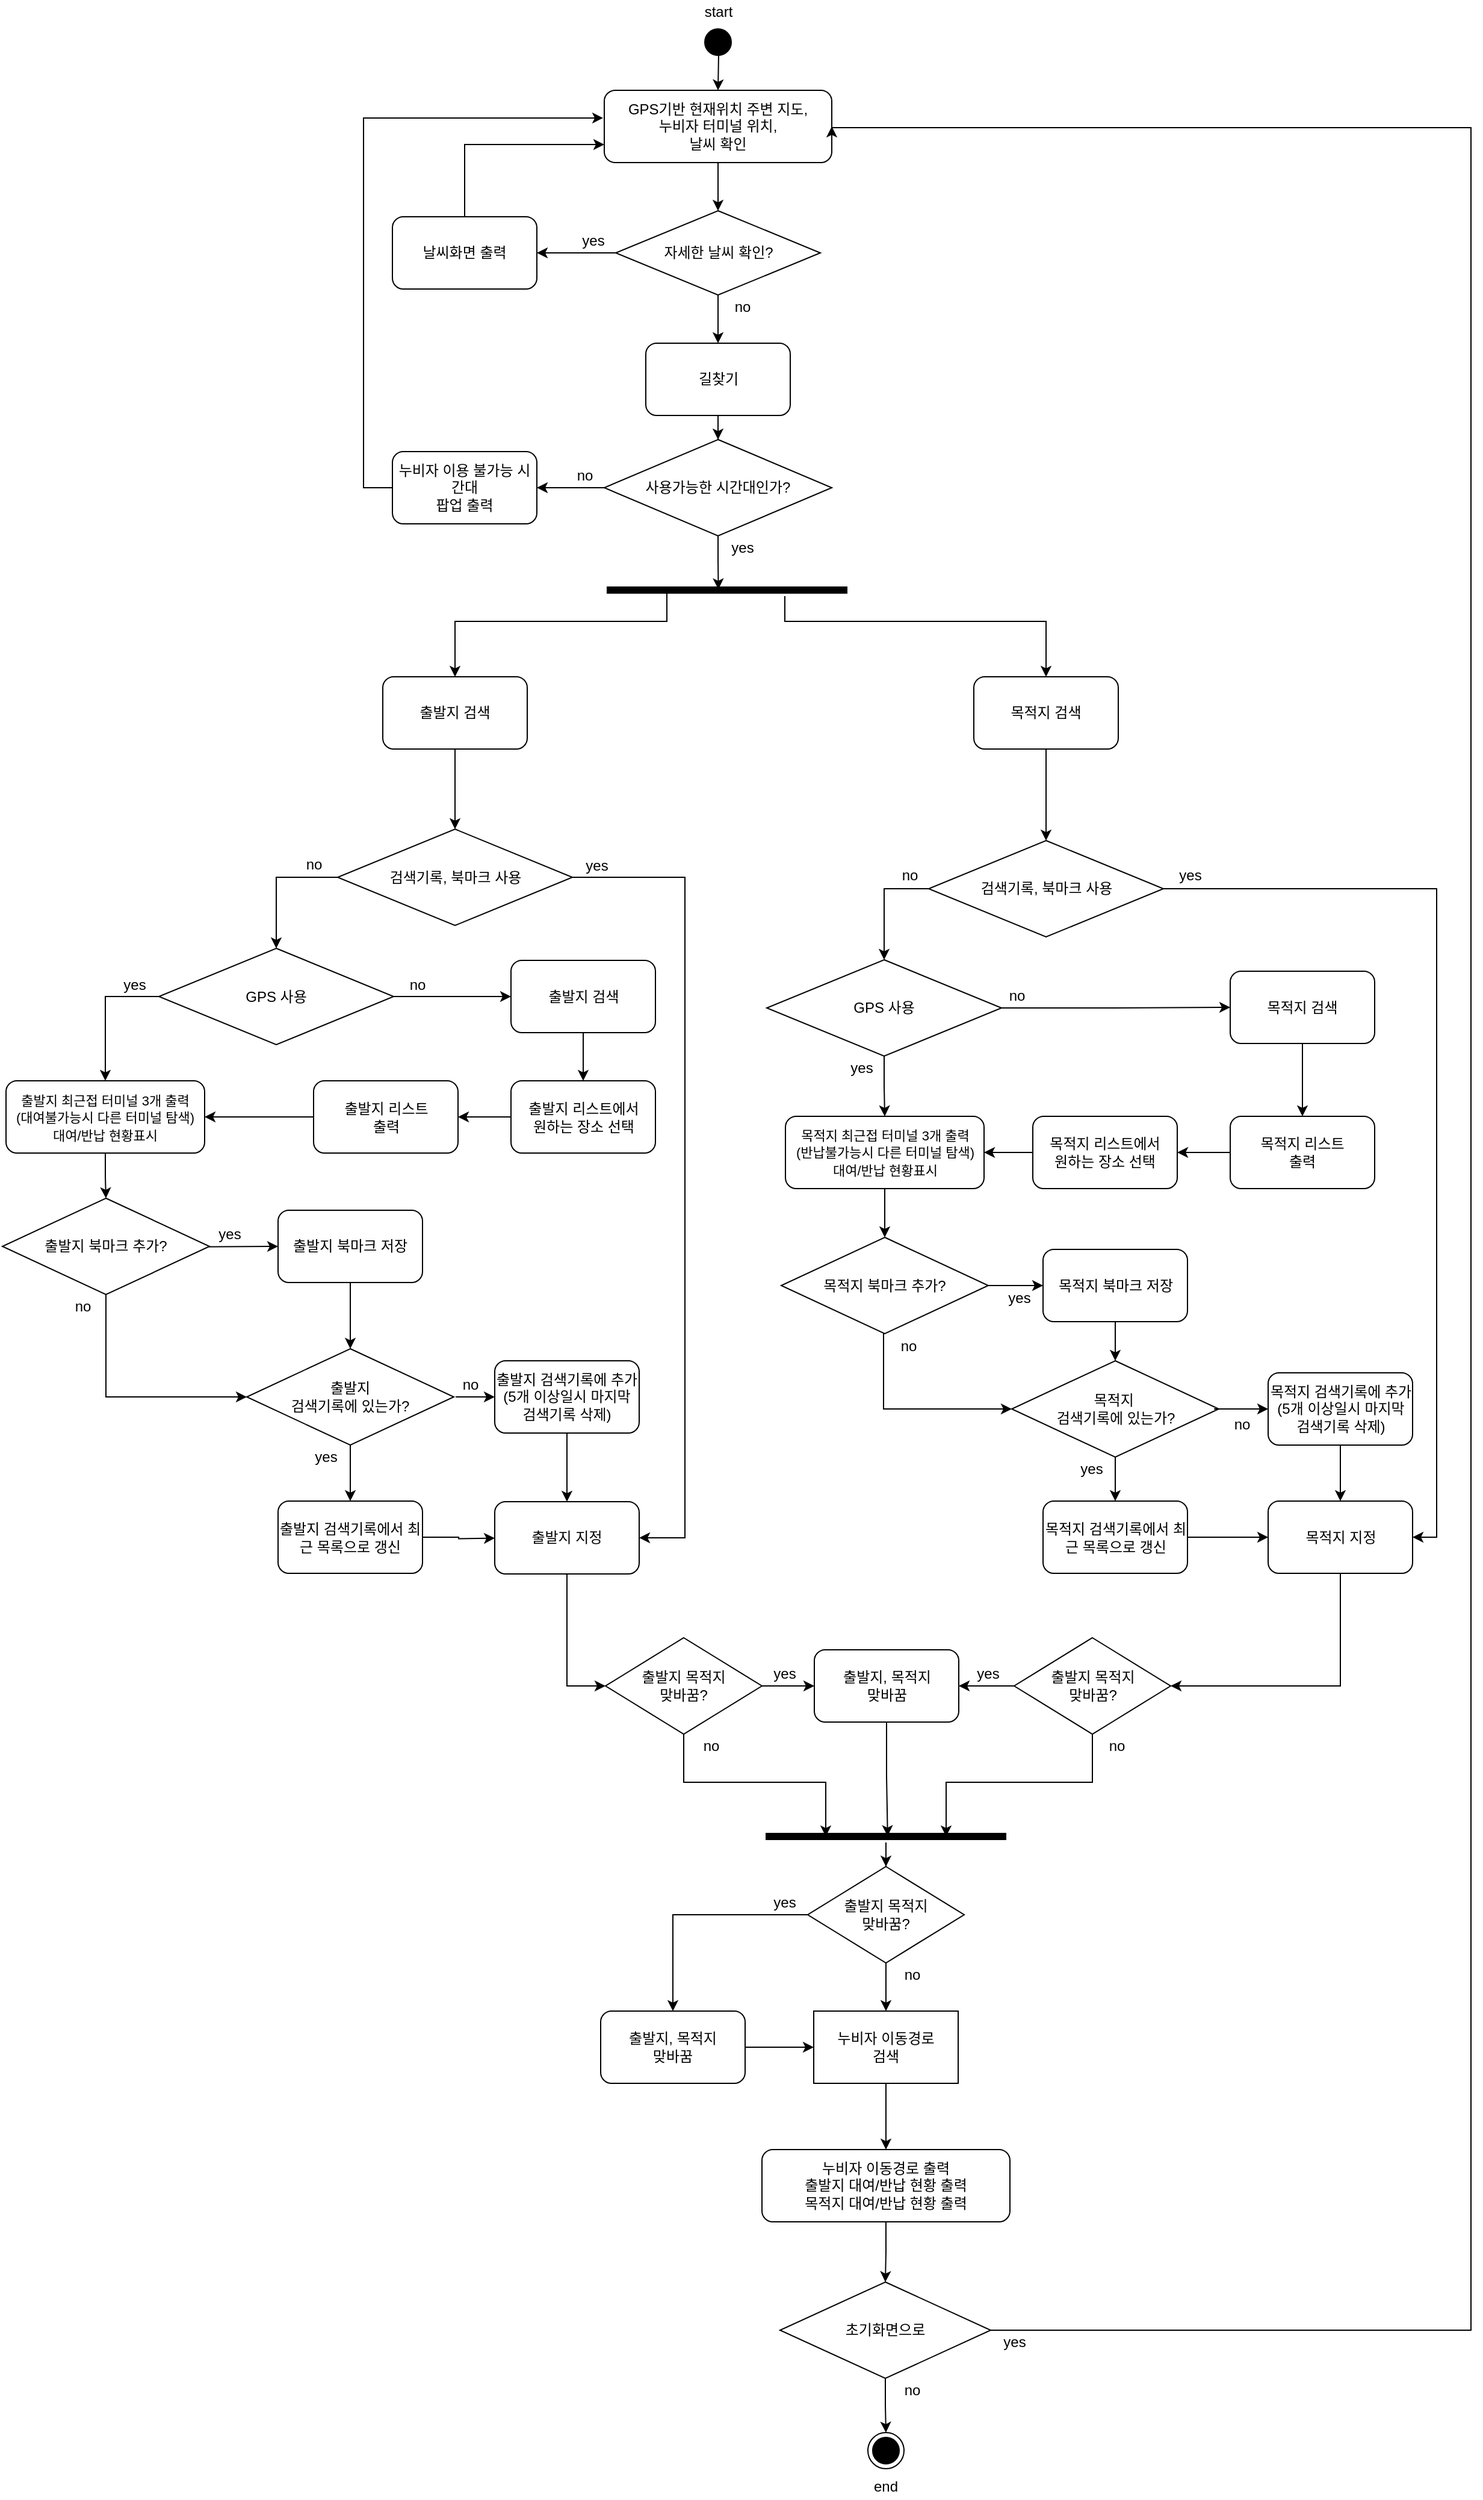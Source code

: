 <mxfile version="12.3.1" type="device" pages="1"><diagram id="voojfYDVaYr_QGPPQN8t" name="Page-1"><mxGraphModel dx="1422" dy="713" grid="1" gridSize="10" guides="1" tooltips="1" connect="1" arrows="1" fold="1" page="1" pageScale="1" pageWidth="827" pageHeight="1169" math="0" shadow="0"><root><mxCell id="0"/><mxCell id="1" parent="0"/><mxCell id="6uyjMavUp8ukSpGqGMeQ-25" style="edgeStyle=orthogonalEdgeStyle;rounded=0;orthogonalLoop=1;jettySize=auto;html=1;entryX=0.5;entryY=0;entryDx=0;entryDy=0;" parent="1" target="6uyjMavUp8ukSpGqGMeQ-9" edge="1"><mxGeometry relative="1" as="geometry"><mxPoint x="805" y="95" as="sourcePoint"/></mxGeometry></mxCell><mxCell id="6uyjMavUp8ukSpGqGMeQ-2" value="" style="ellipse;html=1;shape=startState;fillColor=#000000;strokeColor=#000000;" parent="1" vertex="1"><mxGeometry x="789.5" y="70" width="30" height="30" as="geometry"/></mxCell><mxCell id="6uyjMavUp8ukSpGqGMeQ-360" style="edgeStyle=orthogonalEdgeStyle;rounded=0;orthogonalLoop=1;jettySize=auto;html=1;entryX=0.5;entryY=0;entryDx=0;entryDy=0;strokeColor=#000000;" parent="1" source="6uyjMavUp8ukSpGqGMeQ-9" target="6uyjMavUp8ukSpGqGMeQ-359" edge="1"><mxGeometry relative="1" as="geometry"/></mxCell><mxCell id="6uyjMavUp8ukSpGqGMeQ-9" value="GPS기반 현재위치 주변 지도,&lt;br&gt;누비자 터미널 위치,&lt;br&gt;날씨 확인" style="rounded=1;whiteSpace=wrap;html=1;" parent="1" vertex="1"><mxGeometry x="710" y="125" width="189" height="60" as="geometry"/></mxCell><mxCell id="6uyjMavUp8ukSpGqGMeQ-273" style="edgeStyle=orthogonalEdgeStyle;rounded=0;orthogonalLoop=1;jettySize=auto;html=1;entryX=0.5;entryY=0;entryDx=0;entryDy=0;strokeColor=#000000;" parent="1" source="6uyjMavUp8ukSpGqGMeQ-11" target="6uyjMavUp8ukSpGqGMeQ-271" edge="1"><mxGeometry relative="1" as="geometry"/></mxCell><mxCell id="6uyjMavUp8ukSpGqGMeQ-11" value="길찾기" style="rounded=1;whiteSpace=wrap;html=1;" parent="1" vertex="1"><mxGeometry x="744.5" y="335" width="120" height="60" as="geometry"/></mxCell><mxCell id="6uyjMavUp8ukSpGqGMeQ-69" style="edgeStyle=orthogonalEdgeStyle;rounded=0;orthogonalLoop=1;jettySize=auto;html=1;exitX=0.25;exitY=0.5;exitDx=0;exitDy=0;exitPerimeter=0;entryX=0.5;entryY=0;entryDx=0;entryDy=0;strokeColor=#000000;" parent="1" source="6uyjMavUp8ukSpGqGMeQ-26" target="6uyjMavUp8ukSpGqGMeQ-30" edge="1"><mxGeometry relative="1" as="geometry"><mxPoint x="692" y="510" as="sourcePoint"/><Array as="points"><mxPoint x="762" y="566"/><mxPoint x="586" y="566"/></Array></mxGeometry></mxCell><mxCell id="lNRiD60QKRUH_Le9lWER-9" style="edgeStyle=orthogonalEdgeStyle;rounded=0;orthogonalLoop=1;jettySize=auto;html=1;entryX=0.5;entryY=0;entryDx=0;entryDy=0;" parent="1" source="6uyjMavUp8ukSpGqGMeQ-26" target="6uyjMavUp8ukSpGqGMeQ-31" edge="1"><mxGeometry relative="1" as="geometry"><Array as="points"><mxPoint x="860" y="566"/><mxPoint x="1077" y="566"/></Array></mxGeometry></mxCell><mxCell id="6uyjMavUp8ukSpGqGMeQ-26" value="" style="shape=line;html=1;strokeWidth=6;strokeColor=#000000;" parent="1" vertex="1"><mxGeometry x="712" y="535" width="200" height="10" as="geometry"/></mxCell><mxCell id="6uyjMavUp8ukSpGqGMeQ-58" style="edgeStyle=orthogonalEdgeStyle;rounded=0;orthogonalLoop=1;jettySize=auto;html=1;exitX=0.5;exitY=1;exitDx=0;exitDy=0;entryX=0.5;entryY=0;entryDx=0;entryDy=0;" parent="1" source="6uyjMavUp8ukSpGqGMeQ-30" target="6uyjMavUp8ukSpGqGMeQ-33" edge="1"><mxGeometry relative="1" as="geometry"/></mxCell><mxCell id="6uyjMavUp8ukSpGqGMeQ-30" value="출발지 검색" style="rounded=1;whiteSpace=wrap;html=1;" parent="1" vertex="1"><mxGeometry x="526" y="612" width="120" height="60" as="geometry"/></mxCell><mxCell id="6uyjMavUp8ukSpGqGMeQ-117" style="edgeStyle=orthogonalEdgeStyle;rounded=0;orthogonalLoop=1;jettySize=auto;html=1;entryX=0.5;entryY=0;entryDx=0;entryDy=0;strokeColor=#000000;" parent="1" source="6uyjMavUp8ukSpGqGMeQ-31" target="6uyjMavUp8ukSpGqGMeQ-116" edge="1"><mxGeometry relative="1" as="geometry"/></mxCell><mxCell id="6uyjMavUp8ukSpGqGMeQ-31" value="목적지 검색" style="rounded=1;whiteSpace=wrap;html=1;" parent="1" vertex="1"><mxGeometry x="1017" y="612" width="120" height="60" as="geometry"/></mxCell><mxCell id="6uyjMavUp8ukSpGqGMeQ-68" style="edgeStyle=orthogonalEdgeStyle;rounded=0;orthogonalLoop=1;jettySize=auto;html=1;exitX=0;exitY=0.5;exitDx=0;exitDy=0;entryX=0.5;entryY=0;entryDx=0;entryDy=0;strokeColor=#000000;" parent="1" source="6uyjMavUp8ukSpGqGMeQ-33" target="6uyjMavUp8ukSpGqGMeQ-35" edge="1"><mxGeometry relative="1" as="geometry"/></mxCell><mxCell id="kgmXmvvqXfZub-SOQM12-12" style="edgeStyle=orthogonalEdgeStyle;rounded=0;orthogonalLoop=1;jettySize=auto;html=1;entryX=1;entryY=0.5;entryDx=0;entryDy=0;" parent="1" source="6uyjMavUp8ukSpGqGMeQ-33" target="6uyjMavUp8ukSpGqGMeQ-79" edge="1"><mxGeometry relative="1" as="geometry"><Array as="points"><mxPoint x="777" y="779"/><mxPoint x="777" y="1327"/></Array></mxGeometry></mxCell><mxCell id="6uyjMavUp8ukSpGqGMeQ-33" value="검색기록, 북마크 사용" style="rhombus;whiteSpace=wrap;html=1;" parent="1" vertex="1"><mxGeometry x="488.5" y="738.5" width="195" height="80" as="geometry"/></mxCell><mxCell id="6uyjMavUp8ukSpGqGMeQ-67" style="edgeStyle=orthogonalEdgeStyle;rounded=0;orthogonalLoop=1;jettySize=auto;html=1;exitX=0;exitY=0.5;exitDx=0;exitDy=0;entryX=0.5;entryY=0;entryDx=0;entryDy=0;strokeColor=#000000;" parent="1" source="6uyjMavUp8ukSpGqGMeQ-35" target="6uyjMavUp8ukSpGqGMeQ-43" edge="1"><mxGeometry relative="1" as="geometry"><mxPoint x="130.667" y="947.667" as="targetPoint"/></mxGeometry></mxCell><mxCell id="lNRiD60QKRUH_Le9lWER-1" style="edgeStyle=orthogonalEdgeStyle;rounded=0;orthogonalLoop=1;jettySize=auto;html=1;entryX=0;entryY=0.5;entryDx=0;entryDy=0;" parent="1" source="6uyjMavUp8ukSpGqGMeQ-35" target="6uyjMavUp8ukSpGqGMeQ-40" edge="1"><mxGeometry relative="1" as="geometry"/></mxCell><mxCell id="6uyjMavUp8ukSpGqGMeQ-35" value="GPS 사용" style="rhombus;whiteSpace=wrap;html=1;" parent="1" vertex="1"><mxGeometry x="340" y="837.5" width="195" height="80" as="geometry"/></mxCell><mxCell id="6uyjMavUp8ukSpGqGMeQ-36" value="yes" style="text;html=1;strokeColor=none;fillColor=none;align=center;verticalAlign=middle;whiteSpace=wrap;rounded=0;" parent="1" vertex="1"><mxGeometry x="300" y="857.5" width="40" height="20" as="geometry"/></mxCell><mxCell id="6uyjMavUp8ukSpGqGMeQ-37" value="yes" style="text;html=1;strokeColor=none;fillColor=none;align=center;verticalAlign=middle;whiteSpace=wrap;rounded=0;" parent="1" vertex="1"><mxGeometry x="683.5" y="758.5" width="40" height="20" as="geometry"/></mxCell><mxCell id="6uyjMavUp8ukSpGqGMeQ-38" value="no" style="text;html=1;strokeColor=none;fillColor=none;align=center;verticalAlign=middle;whiteSpace=wrap;rounded=0;" parent="1" vertex="1"><mxGeometry x="448.5" y="757.5" width="40" height="20" as="geometry"/></mxCell><mxCell id="6uyjMavUp8ukSpGqGMeQ-39" value="no" style="text;html=1;strokeColor=none;fillColor=none;align=center;verticalAlign=middle;whiteSpace=wrap;rounded=0;" parent="1" vertex="1"><mxGeometry x="535" y="857.5" width="40" height="20" as="geometry"/></mxCell><mxCell id="lNRiD60QKRUH_Le9lWER-2" style="edgeStyle=orthogonalEdgeStyle;rounded=0;orthogonalLoop=1;jettySize=auto;html=1;entryX=0.5;entryY=0;entryDx=0;entryDy=0;" parent="1" source="6uyjMavUp8ukSpGqGMeQ-40" target="OLbl4GY34blE0rH3LOxg-13" edge="1"><mxGeometry relative="1" as="geometry"/></mxCell><mxCell id="6uyjMavUp8ukSpGqGMeQ-40" value="출발지 검색" style="rounded=1;whiteSpace=wrap;html=1;" parent="1" vertex="1"><mxGeometry x="632.5" y="847.5" width="120" height="60" as="geometry"/></mxCell><mxCell id="kgmXmvvqXfZub-SOQM12-1" style="edgeStyle=orthogonalEdgeStyle;rounded=0;orthogonalLoop=1;jettySize=auto;html=1;entryX=0.5;entryY=0;entryDx=0;entryDy=0;" parent="1" source="6uyjMavUp8ukSpGqGMeQ-43" target="6uyjMavUp8ukSpGqGMeQ-52" edge="1"><mxGeometry relative="1" as="geometry"/></mxCell><mxCell id="6uyjMavUp8ukSpGqGMeQ-43" value="&lt;span style=&quot;font-size: 11px&quot;&gt;출발지 최근접 터미널 3개 출력&lt;br&gt;(대여불가능시 다른 터미널 탐색)&lt;br&gt;대여/반납 현황표시&lt;br&gt;&lt;/span&gt;" style="rounded=1;whiteSpace=wrap;html=1;" parent="1" vertex="1"><mxGeometry x="213" y="947.5" width="165" height="60" as="geometry"/></mxCell><mxCell id="6uyjMavUp8ukSpGqGMeQ-75" style="edgeStyle=orthogonalEdgeStyle;rounded=0;orthogonalLoop=1;jettySize=auto;html=1;entryX=0.5;entryY=0;entryDx=0;entryDy=0;strokeColor=#000000;" parent="1" source="6uyjMavUp8ukSpGqGMeQ-45" target="6uyjMavUp8ukSpGqGMeQ-64" edge="1"><mxGeometry relative="1" as="geometry"/></mxCell><mxCell id="6uyjMavUp8ukSpGqGMeQ-45" value="출발지 &lt;br&gt;검색기록에 있는가?" style="rhombus;whiteSpace=wrap;html=1;" parent="1" vertex="1"><mxGeometry x="413" y="1170" width="172" height="80" as="geometry"/></mxCell><mxCell id="6uyjMavUp8ukSpGqGMeQ-81" style="edgeStyle=orthogonalEdgeStyle;rounded=0;orthogonalLoop=1;jettySize=auto;html=1;entryX=0.5;entryY=0;entryDx=0;entryDy=0;strokeColor=#000000;" parent="1" source="6uyjMavUp8ukSpGqGMeQ-47" target="6uyjMavUp8ukSpGqGMeQ-79" edge="1"><mxGeometry relative="1" as="geometry"/></mxCell><mxCell id="6uyjMavUp8ukSpGqGMeQ-47" value="출발지 검색기록에 추가(5개 이상일시 마지막 검색기록 삭제)" style="rounded=1;whiteSpace=wrap;html=1;" parent="1" vertex="1"><mxGeometry x="619" y="1180" width="120" height="60" as="geometry"/></mxCell><mxCell id="6uyjMavUp8ukSpGqGMeQ-48" value="" style="endArrow=classic;html=1;entryX=0;entryY=0.5;entryDx=0;entryDy=0;" parent="1" edge="1"><mxGeometry width="50" height="50" relative="1" as="geometry"><mxPoint x="586.5" y="1210" as="sourcePoint"/><mxPoint x="619" y="1210" as="targetPoint"/></mxGeometry></mxCell><mxCell id="6uyjMavUp8ukSpGqGMeQ-49" value="no" style="text;html=1;strokeColor=none;fillColor=none;align=center;verticalAlign=middle;whiteSpace=wrap;rounded=0;" parent="1" vertex="1"><mxGeometry x="579" y="1190" width="40" height="20" as="geometry"/></mxCell><mxCell id="6uyjMavUp8ukSpGqGMeQ-255" style="edgeStyle=orthogonalEdgeStyle;rounded=0;orthogonalLoop=1;jettySize=auto;html=1;entryX=0;entryY=0.5;entryDx=0;entryDy=0;strokeColor=#000000;" parent="1" target="6uyjMavUp8ukSpGqGMeQ-55" edge="1"><mxGeometry relative="1" as="geometry"><mxPoint x="216.142" y="1085.167" as="sourcePoint"/></mxGeometry></mxCell><mxCell id="lNRiD60QKRUH_Le9lWER-5" style="edgeStyle=orthogonalEdgeStyle;rounded=0;orthogonalLoop=1;jettySize=auto;html=1;entryX=0;entryY=0.5;entryDx=0;entryDy=0;" parent="1" source="6uyjMavUp8ukSpGqGMeQ-52" target="6uyjMavUp8ukSpGqGMeQ-45" edge="1"><mxGeometry relative="1" as="geometry"><Array as="points"><mxPoint x="296" y="1210.5"/></Array></mxGeometry></mxCell><mxCell id="6uyjMavUp8ukSpGqGMeQ-52" value="출발지 북마크 추가?" style="rhombus;whiteSpace=wrap;html=1;" parent="1" vertex="1"><mxGeometry x="210" y="1045" width="172" height="80" as="geometry"/></mxCell><mxCell id="6uyjMavUp8ukSpGqGMeQ-53" value="no" style="text;html=1;strokeColor=none;fillColor=none;align=center;verticalAlign=middle;whiteSpace=wrap;rounded=0;" parent="1" vertex="1"><mxGeometry x="256.5" y="1125" width="40" height="20" as="geometry"/></mxCell><mxCell id="6uyjMavUp8ukSpGqGMeQ-54" value="yes" style="text;html=1;strokeColor=none;fillColor=none;align=center;verticalAlign=middle;whiteSpace=wrap;rounded=0;" parent="1" vertex="1"><mxGeometry x="379" y="1065" width="40" height="20" as="geometry"/></mxCell><mxCell id="6uyjMavUp8ukSpGqGMeQ-257" style="edgeStyle=orthogonalEdgeStyle;rounded=0;orthogonalLoop=1;jettySize=auto;html=1;entryX=0.5;entryY=0;entryDx=0;entryDy=0;strokeColor=#000000;" parent="1" source="6uyjMavUp8ukSpGqGMeQ-55" target="6uyjMavUp8ukSpGqGMeQ-45" edge="1"><mxGeometry relative="1" as="geometry"/></mxCell><mxCell id="6uyjMavUp8ukSpGqGMeQ-55" value="출발지 북마크 저장" style="rounded=1;whiteSpace=wrap;html=1;" parent="1" vertex="1"><mxGeometry x="439" y="1055" width="120" height="60" as="geometry"/></mxCell><mxCell id="6uyjMavUp8ukSpGqGMeQ-80" style="edgeStyle=orthogonalEdgeStyle;rounded=0;orthogonalLoop=1;jettySize=auto;html=1;entryX=0;entryY=0.5;entryDx=0;entryDy=0;strokeColor=#000000;" parent="1" source="6uyjMavUp8ukSpGqGMeQ-64" edge="1"><mxGeometry relative="1" as="geometry"><mxPoint x="619.088" y="1327.294" as="targetPoint"/></mxGeometry></mxCell><mxCell id="6uyjMavUp8ukSpGqGMeQ-64" value="출발지 검색기록에서 최근 목록으로 갱신" style="rounded=1;whiteSpace=wrap;html=1;" parent="1" vertex="1"><mxGeometry x="439" y="1296.5" width="120" height="60" as="geometry"/></mxCell><mxCell id="6uyjMavUp8ukSpGqGMeQ-315" style="edgeStyle=orthogonalEdgeStyle;rounded=0;orthogonalLoop=1;jettySize=auto;html=1;entryX=0;entryY=0.5;entryDx=0;entryDy=0;strokeColor=#000000;exitX=0.5;exitY=1;exitDx=0;exitDy=0;" parent="1" source="6uyjMavUp8ukSpGqGMeQ-79" target="6uyjMavUp8ukSpGqGMeQ-311" edge="1"><mxGeometry relative="1" as="geometry"><Array as="points"><mxPoint x="679" y="1450"/></Array></mxGeometry></mxCell><mxCell id="6uyjMavUp8ukSpGqGMeQ-79" value="출발지 지정" style="rounded=1;whiteSpace=wrap;html=1;strokeColor=#000000;" parent="1" vertex="1"><mxGeometry x="619" y="1297" width="120" height="60" as="geometry"/></mxCell><mxCell id="6uyjMavUp8ukSpGqGMeQ-278" style="edgeStyle=orthogonalEdgeStyle;rounded=0;orthogonalLoop=1;jettySize=auto;html=1;entryX=0.5;entryY=0;entryDx=0;entryDy=0;strokeColor=#000000;" parent="1" target="6uyjMavUp8ukSpGqGMeQ-276" edge="1"><mxGeometry relative="1" as="geometry"><mxPoint x="982.5" y="788" as="sourcePoint"/><Array as="points"><mxPoint x="943" y="788"/></Array></mxGeometry></mxCell><mxCell id="kgmXmvvqXfZub-SOQM12-19" style="edgeStyle=orthogonalEdgeStyle;rounded=0;orthogonalLoop=1;jettySize=auto;html=1;entryX=1;entryY=0.5;entryDx=0;entryDy=0;" parent="1" source="6uyjMavUp8ukSpGqGMeQ-116" target="6uyjMavUp8ukSpGqGMeQ-144" edge="1"><mxGeometry relative="1" as="geometry"/></mxCell><mxCell id="6uyjMavUp8ukSpGqGMeQ-116" value="검색기록, 북마크 사용" style="rhombus;whiteSpace=wrap;html=1;" parent="1" vertex="1"><mxGeometry x="979.5" y="748" width="195" height="80" as="geometry"/></mxCell><mxCell id="6uyjMavUp8ukSpGqGMeQ-120" value="yes" style="text;html=1;strokeColor=none;fillColor=none;align=center;verticalAlign=middle;whiteSpace=wrap;rounded=0;" parent="1" vertex="1"><mxGeometry x="1177" y="767" width="40" height="20" as="geometry"/></mxCell><mxCell id="6uyjMavUp8ukSpGqGMeQ-121" value="no" style="text;html=1;strokeColor=none;fillColor=none;align=center;verticalAlign=middle;whiteSpace=wrap;rounded=0;" parent="1" vertex="1"><mxGeometry x="944" y="767" width="40" height="20" as="geometry"/></mxCell><mxCell id="lNRiD60QKRUH_Le9lWER-32" style="edgeStyle=orthogonalEdgeStyle;rounded=0;orthogonalLoop=1;jettySize=auto;html=1;entryX=0.5;entryY=0;entryDx=0;entryDy=0;" parent="1" source="6uyjMavUp8ukSpGqGMeQ-122" target="OLbl4GY34blE0rH3LOxg-16" edge="1"><mxGeometry relative="1" as="geometry"/></mxCell><mxCell id="6uyjMavUp8ukSpGqGMeQ-122" value="목적지 검색" style="rounded=1;whiteSpace=wrap;html=1;" parent="1" vertex="1"><mxGeometry x="1230" y="856.5" width="120" height="60" as="geometry"/></mxCell><mxCell id="kgmXmvvqXfZub-SOQM12-3" style="edgeStyle=orthogonalEdgeStyle;rounded=0;orthogonalLoop=1;jettySize=auto;html=1;entryX=0.5;entryY=0;entryDx=0;entryDy=0;" parent="1" source="6uyjMavUp8ukSpGqGMeQ-125" target="6uyjMavUp8ukSpGqGMeQ-136" edge="1"><mxGeometry relative="1" as="geometry"/></mxCell><mxCell id="6uyjMavUp8ukSpGqGMeQ-125" value="&lt;font style=&quot;font-size: 11px&quot;&gt;목적지 최근접 터미널 3개 출력&lt;br&gt;(반납불가능시 다른 터미널 탐색)&lt;br&gt;대여/반납 현황표시&lt;/font&gt;" style="rounded=1;whiteSpace=wrap;html=1;" parent="1" vertex="1"><mxGeometry x="860.5" y="977" width="165" height="60" as="geometry"/></mxCell><mxCell id="6uyjMavUp8ukSpGqGMeQ-128" style="edgeStyle=orthogonalEdgeStyle;rounded=0;orthogonalLoop=1;jettySize=auto;html=1;entryX=0.5;entryY=0;entryDx=0;entryDy=0;strokeColor=#000000;" parent="1" source="6uyjMavUp8ukSpGqGMeQ-129" target="6uyjMavUp8ukSpGqGMeQ-143" edge="1"><mxGeometry relative="1" as="geometry"/></mxCell><mxCell id="6uyjMavUp8ukSpGqGMeQ-129" value="목적지&amp;nbsp;&lt;br&gt;검색기록에 있는가?" style="rhombus;whiteSpace=wrap;html=1;" parent="1" vertex="1"><mxGeometry x="1048.5" y="1180" width="172" height="80" as="geometry"/></mxCell><mxCell id="6uyjMavUp8ukSpGqGMeQ-130" style="edgeStyle=orthogonalEdgeStyle;rounded=0;orthogonalLoop=1;jettySize=auto;html=1;entryX=0.5;entryY=0;entryDx=0;entryDy=0;strokeColor=#000000;" parent="1" source="6uyjMavUp8ukSpGqGMeQ-131" target="6uyjMavUp8ukSpGqGMeQ-144" edge="1"><mxGeometry relative="1" as="geometry"/></mxCell><mxCell id="6uyjMavUp8ukSpGqGMeQ-131" value="목적지 검색기록에 추가(5개 이상일시 마지막 검색기록 삭제)" style="rounded=1;whiteSpace=wrap;html=1;" parent="1" vertex="1"><mxGeometry x="1261.5" y="1190" width="120" height="60" as="geometry"/></mxCell><mxCell id="6uyjMavUp8ukSpGqGMeQ-132" value="" style="endArrow=classic;html=1;exitX=0.977;exitY=0.5;exitDx=0;exitDy=0;exitPerimeter=0;entryX=0;entryY=0.5;entryDx=0;entryDy=0;" parent="1" source="6uyjMavUp8ukSpGqGMeQ-129" target="6uyjMavUp8ukSpGqGMeQ-131" edge="1"><mxGeometry width="50" height="50" relative="1" as="geometry"><mxPoint x="1278" y="1312" as="sourcePoint"/><mxPoint x="1261" y="1312" as="targetPoint"/></mxGeometry></mxCell><mxCell id="6uyjMavUp8ukSpGqGMeQ-133" value="no" style="text;html=1;strokeColor=none;fillColor=none;align=center;verticalAlign=middle;whiteSpace=wrap;rounded=0;" parent="1" vertex="1"><mxGeometry x="1220" y="1220" width="40" height="25" as="geometry"/></mxCell><mxCell id="6uyjMavUp8ukSpGqGMeQ-261" style="edgeStyle=orthogonalEdgeStyle;rounded=0;orthogonalLoop=1;jettySize=auto;html=1;entryX=0;entryY=0.5;entryDx=0;entryDy=0;strokeColor=#000000;" parent="1" source="6uyjMavUp8ukSpGqGMeQ-136" target="6uyjMavUp8ukSpGqGMeQ-141" edge="1"><mxGeometry relative="1" as="geometry"/></mxCell><mxCell id="kgmXmvvqXfZub-SOQM12-11" style="edgeStyle=orthogonalEdgeStyle;rounded=0;orthogonalLoop=1;jettySize=auto;html=1;entryX=0;entryY=0.5;entryDx=0;entryDy=0;" parent="1" source="6uyjMavUp8ukSpGqGMeQ-136" target="6uyjMavUp8ukSpGqGMeQ-129" edge="1"><mxGeometry relative="1" as="geometry"><Array as="points"><mxPoint x="942" y="1220"/></Array></mxGeometry></mxCell><mxCell id="6uyjMavUp8ukSpGqGMeQ-136" value="목적지 북마크 추가?" style="rhombus;whiteSpace=wrap;html=1;" parent="1" vertex="1"><mxGeometry x="857" y="1077.5" width="172" height="80" as="geometry"/></mxCell><mxCell id="6uyjMavUp8ukSpGqGMeQ-138" value="yes" style="text;html=1;strokeColor=none;fillColor=none;align=center;verticalAlign=middle;whiteSpace=wrap;rounded=0;" parent="1" vertex="1"><mxGeometry x="1034.5" y="1117.5" width="40" height="20" as="geometry"/></mxCell><mxCell id="6uyjMavUp8ukSpGqGMeQ-263" style="edgeStyle=orthogonalEdgeStyle;rounded=0;orthogonalLoop=1;jettySize=auto;html=1;entryX=0.5;entryY=0;entryDx=0;entryDy=0;strokeColor=#000000;" parent="1" source="6uyjMavUp8ukSpGqGMeQ-141" target="6uyjMavUp8ukSpGqGMeQ-129" edge="1"><mxGeometry relative="1" as="geometry"/></mxCell><mxCell id="6uyjMavUp8ukSpGqGMeQ-141" value="목적지 북마크 저장" style="rounded=1;whiteSpace=wrap;html=1;" parent="1" vertex="1"><mxGeometry x="1074.5" y="1087.5" width="120" height="60" as="geometry"/></mxCell><mxCell id="6uyjMavUp8ukSpGqGMeQ-142" style="edgeStyle=orthogonalEdgeStyle;rounded=0;orthogonalLoop=1;jettySize=auto;html=1;entryX=0;entryY=0.5;entryDx=0;entryDy=0;strokeColor=#000000;" parent="1" source="6uyjMavUp8ukSpGqGMeQ-143" target="6uyjMavUp8ukSpGqGMeQ-144" edge="1"><mxGeometry relative="1" as="geometry"><mxPoint x="1261" y="1360" as="targetPoint"/></mxGeometry></mxCell><mxCell id="6uyjMavUp8ukSpGqGMeQ-143" value="목적지 검색기록에서 최근 목록으로 갱신" style="rounded=1;whiteSpace=wrap;html=1;" parent="1" vertex="1"><mxGeometry x="1074.5" y="1296.5" width="120" height="60" as="geometry"/></mxCell><mxCell id="6uyjMavUp8ukSpGqGMeQ-317" style="edgeStyle=orthogonalEdgeStyle;rounded=0;orthogonalLoop=1;jettySize=auto;html=1;entryX=1;entryY=0.5;entryDx=0;entryDy=0;strokeColor=#000000;" parent="1" source="6uyjMavUp8ukSpGqGMeQ-144" target="6uyjMavUp8ukSpGqGMeQ-316" edge="1"><mxGeometry relative="1" as="geometry"><Array as="points"><mxPoint x="1322" y="1450"/></Array></mxGeometry></mxCell><mxCell id="6uyjMavUp8ukSpGqGMeQ-144" value="목적지 지정" style="rounded=1;whiteSpace=wrap;html=1;strokeColor=#000000;" parent="1" vertex="1"><mxGeometry x="1261.5" y="1296.5" width="120" height="60" as="geometry"/></mxCell><mxCell id="6uyjMavUp8ukSpGqGMeQ-339" style="edgeStyle=orthogonalEdgeStyle;rounded=0;orthogonalLoop=1;jettySize=auto;html=1;strokeColor=#000000;" parent="1" source="6uyjMavUp8ukSpGqGMeQ-153" target="6uyjMavUp8ukSpGqGMeQ-337" edge="1"><mxGeometry relative="1" as="geometry"/></mxCell><mxCell id="6uyjMavUp8ukSpGqGMeQ-153" value="" style="shape=line;html=1;strokeWidth=6;strokeColor=#000000;" parent="1" vertex="1"><mxGeometry x="844" y="1570" width="200" height="10" as="geometry"/></mxCell><mxCell id="6uyjMavUp8ukSpGqGMeQ-285" style="edgeStyle=orthogonalEdgeStyle;rounded=0;orthogonalLoop=1;jettySize=auto;html=1;strokeColor=#000000;" parent="1" source="6uyjMavUp8ukSpGqGMeQ-191" target="6uyjMavUp8ukSpGqGMeQ-240" edge="1"><mxGeometry relative="1" as="geometry"><mxPoint x="943.824" y="1954.647" as="targetPoint"/></mxGeometry></mxCell><mxCell id="6uyjMavUp8ukSpGqGMeQ-191" value="누비자 이동경로 출력&lt;br&gt;출발지 대여/반납 현황 출력&lt;br&gt;목적지 대여/반납 현황 출력" style="rounded=1;whiteSpace=wrap;html=1;" parent="1" vertex="1"><mxGeometry x="841" y="1835" width="206" height="60" as="geometry"/></mxCell><mxCell id="kgmXmvvqXfZub-SOQM12-9" style="edgeStyle=orthogonalEdgeStyle;rounded=0;orthogonalLoop=1;jettySize=auto;html=1;entryX=0.5;entryY=0;entryDx=0;entryDy=0;" parent="1" source="6uyjMavUp8ukSpGqGMeQ-232" target="6uyjMavUp8ukSpGqGMeQ-191" edge="1"><mxGeometry relative="1" as="geometry"/></mxCell><mxCell id="6uyjMavUp8ukSpGqGMeQ-232" value="누비자 이동경로&lt;br&gt;검색" style="rounded=0;whiteSpace=wrap;html=1;strokeColor=#000000;" parent="1" vertex="1"><mxGeometry x="884" y="1720" width="120" height="60" as="geometry"/></mxCell><mxCell id="6uyjMavUp8ukSpGqGMeQ-242" style="edgeStyle=orthogonalEdgeStyle;rounded=0;orthogonalLoop=1;jettySize=auto;html=1;strokeColor=#000000;entryX=1;entryY=0.5;entryDx=0;entryDy=0;exitX=1;exitY=0.5;exitDx=0;exitDy=0;" parent="1" source="6uyjMavUp8ukSpGqGMeQ-240" target="6uyjMavUp8ukSpGqGMeQ-9" edge="1"><mxGeometry relative="1" as="geometry"><mxPoint x="1560" y="311" as="targetPoint"/><Array as="points"><mxPoint x="1430" y="1985"/><mxPoint x="1430" y="156"/></Array><mxPoint x="1260" y="2300" as="sourcePoint"/></mxGeometry></mxCell><mxCell id="kgmXmvvqXfZub-SOQM12-5" style="edgeStyle=orthogonalEdgeStyle;rounded=0;orthogonalLoop=1;jettySize=auto;html=1;entryX=0.5;entryY=0;entryDx=0;entryDy=0;" parent="1" source="6uyjMavUp8ukSpGqGMeQ-240" target="6uyjMavUp8ukSpGqGMeQ-244" edge="1"><mxGeometry relative="1" as="geometry"/></mxCell><mxCell id="6uyjMavUp8ukSpGqGMeQ-240" value="초기화면으로" style="rhombus;whiteSpace=wrap;html=1;strokeColor=#000000;" parent="1" vertex="1"><mxGeometry x="856" y="1945" width="175" height="80" as="geometry"/></mxCell><mxCell id="6uyjMavUp8ukSpGqGMeQ-244" value="" style="ellipse;html=1;shape=endState;fillColor=#000000;strokeColor=#000000;" parent="1" vertex="1"><mxGeometry x="929" y="2070" width="30" height="30" as="geometry"/></mxCell><mxCell id="6uyjMavUp8ukSpGqGMeQ-248" value="yes" style="text;html=1;strokeColor=none;fillColor=none;align=center;verticalAlign=middle;whiteSpace=wrap;rounded=0;" parent="1" vertex="1"><mxGeometry x="1031" y="1985" width="40" height="20" as="geometry"/></mxCell><mxCell id="6uyjMavUp8ukSpGqGMeQ-251" value="no" style="text;html=1;strokeColor=none;fillColor=none;align=center;verticalAlign=middle;whiteSpace=wrap;rounded=0;" parent="1" vertex="1"><mxGeometry x="945.5" y="2025" width="40" height="20" as="geometry"/></mxCell><mxCell id="6uyjMavUp8ukSpGqGMeQ-274" style="edgeStyle=orthogonalEdgeStyle;rounded=0;orthogonalLoop=1;jettySize=auto;html=1;entryX=0.464;entryY=0.433;entryDx=0;entryDy=0;entryPerimeter=0;strokeColor=#000000;" parent="1" source="6uyjMavUp8ukSpGqGMeQ-271" target="6uyjMavUp8ukSpGqGMeQ-26" edge="1"><mxGeometry relative="1" as="geometry"/></mxCell><mxCell id="6uyjMavUp8ukSpGqGMeQ-308" value="" style="edgeStyle=orthogonalEdgeStyle;rounded=0;orthogonalLoop=1;jettySize=auto;html=1;strokeColor=#000000;" parent="1" source="6uyjMavUp8ukSpGqGMeQ-271" target="6uyjMavUp8ukSpGqGMeQ-288" edge="1"><mxGeometry relative="1" as="geometry"/></mxCell><mxCell id="6uyjMavUp8ukSpGqGMeQ-271" value="사용가능한 시간대인가?" style="rhombus;whiteSpace=wrap;html=1;" parent="1" vertex="1"><mxGeometry x="710" y="415" width="189" height="80" as="geometry"/></mxCell><mxCell id="6uyjMavUp8ukSpGqGMeQ-277" style="edgeStyle=orthogonalEdgeStyle;rounded=0;orthogonalLoop=1;jettySize=auto;html=1;entryX=0.5;entryY=0;entryDx=0;entryDy=0;strokeColor=#000000;" parent="1" source="6uyjMavUp8ukSpGqGMeQ-276" target="6uyjMavUp8ukSpGqGMeQ-125" edge="1"><mxGeometry relative="1" as="geometry"/></mxCell><mxCell id="lNRiD60QKRUH_Le9lWER-7" style="edgeStyle=orthogonalEdgeStyle;rounded=0;orthogonalLoop=1;jettySize=auto;html=1;entryX=0;entryY=0.5;entryDx=0;entryDy=0;" parent="1" source="6uyjMavUp8ukSpGqGMeQ-276" target="6uyjMavUp8ukSpGqGMeQ-122" edge="1"><mxGeometry relative="1" as="geometry"><mxPoint x="1213.5" y="887" as="targetPoint"/></mxGeometry></mxCell><mxCell id="6uyjMavUp8ukSpGqGMeQ-276" value="GPS 사용" style="rhombus;whiteSpace=wrap;html=1;" parent="1" vertex="1"><mxGeometry x="845" y="847" width="195" height="80" as="geometry"/></mxCell><mxCell id="6uyjMavUp8ukSpGqGMeQ-279" value="no" style="text;html=1;strokeColor=none;fillColor=none;align=center;verticalAlign=middle;whiteSpace=wrap;rounded=0;" parent="1" vertex="1"><mxGeometry x="1032.5" y="867" width="40" height="20" as="geometry"/></mxCell><mxCell id="6uyjMavUp8ukSpGqGMeQ-284" value="yes" style="text;html=1;strokeColor=none;fillColor=none;align=center;verticalAlign=middle;whiteSpace=wrap;rounded=0;" parent="1" vertex="1"><mxGeometry x="804.5" y="495" width="40" height="20" as="geometry"/></mxCell><mxCell id="5zKx5kcVLHrzOxBOcsqz-4" style="edgeStyle=orthogonalEdgeStyle;rounded=0;orthogonalLoop=1;jettySize=auto;html=1;entryX=-0.005;entryY=0.383;entryDx=0;entryDy=0;entryPerimeter=0;" parent="1" source="6uyjMavUp8ukSpGqGMeQ-288" target="6uyjMavUp8ukSpGqGMeQ-9" edge="1"><mxGeometry relative="1" as="geometry"><Array as="points"><mxPoint x="510" y="455"/><mxPoint x="510" y="148"/></Array></mxGeometry></mxCell><mxCell id="6uyjMavUp8ukSpGqGMeQ-288" value="누비자 이용 불가능 시간대&lt;br&gt;팝업 출력" style="rounded=1;whiteSpace=wrap;html=1;" parent="1" vertex="1"><mxGeometry x="534" y="425" width="120" height="60" as="geometry"/></mxCell><mxCell id="6uyjMavUp8ukSpGqGMeQ-293" value="yes" style="text;html=1;strokeColor=none;fillColor=none;align=center;verticalAlign=middle;whiteSpace=wrap;rounded=0;" parent="1" vertex="1"><mxGeometry x="904" y="927" width="40" height="20" as="geometry"/></mxCell><mxCell id="6uyjMavUp8ukSpGqGMeQ-296" value="no" style="text;html=1;strokeColor=none;fillColor=none;align=center;verticalAlign=middle;whiteSpace=wrap;rounded=0;" parent="1" vertex="1"><mxGeometry x="674" y="435" width="40" height="20" as="geometry"/></mxCell><mxCell id="lNRiD60QKRUH_Le9lWER-11" style="edgeStyle=orthogonalEdgeStyle;rounded=0;orthogonalLoop=1;jettySize=auto;html=1;entryX=0.25;entryY=0.5;entryDx=0;entryDy=0;entryPerimeter=0;exitX=0.5;exitY=1;exitDx=0;exitDy=0;" parent="1" source="6uyjMavUp8ukSpGqGMeQ-311" target="6uyjMavUp8ukSpGqGMeQ-153" edge="1"><mxGeometry relative="1" as="geometry"><Array as="points"><mxPoint x="776" y="1530"/><mxPoint x="894" y="1530"/></Array></mxGeometry></mxCell><mxCell id="lNRiD60QKRUH_Le9lWER-22" style="edgeStyle=orthogonalEdgeStyle;rounded=0;orthogonalLoop=1;jettySize=auto;html=1;entryX=0;entryY=0.5;entryDx=0;entryDy=0;" parent="1" source="6uyjMavUp8ukSpGqGMeQ-311" target="6uyjMavUp8ukSpGqGMeQ-340" edge="1"><mxGeometry relative="1" as="geometry"/></mxCell><mxCell id="6uyjMavUp8ukSpGqGMeQ-311" value="출발지 목적지&lt;br&gt;맞바꿈?" style="rhombus;whiteSpace=wrap;html=1;strokeColor=#000000;" parent="1" vertex="1"><mxGeometry x="711" y="1410" width="130" height="80" as="geometry"/></mxCell><mxCell id="lNRiD60QKRUH_Le9lWER-15" style="edgeStyle=orthogonalEdgeStyle;rounded=0;orthogonalLoop=1;jettySize=auto;html=1;entryX=0.75;entryY=0.5;entryDx=0;entryDy=0;entryPerimeter=0;exitX=0.5;exitY=1;exitDx=0;exitDy=0;" parent="1" source="6uyjMavUp8ukSpGqGMeQ-316" target="6uyjMavUp8ukSpGqGMeQ-153" edge="1"><mxGeometry relative="1" as="geometry"><Array as="points"><mxPoint x="1116" y="1530"/><mxPoint x="994" y="1530"/></Array></mxGeometry></mxCell><mxCell id="lNRiD60QKRUH_Le9lWER-21" style="edgeStyle=orthogonalEdgeStyle;rounded=0;orthogonalLoop=1;jettySize=auto;html=1;entryX=1;entryY=0.5;entryDx=0;entryDy=0;" parent="1" source="6uyjMavUp8ukSpGqGMeQ-316" target="6uyjMavUp8ukSpGqGMeQ-340" edge="1"><mxGeometry relative="1" as="geometry"/></mxCell><mxCell id="6uyjMavUp8ukSpGqGMeQ-316" value="출발지 목적지&lt;br&gt;맞바꿈?" style="rhombus;whiteSpace=wrap;html=1;strokeColor=#000000;" parent="1" vertex="1"><mxGeometry x="1050.5" y="1410" width="130" height="80" as="geometry"/></mxCell><mxCell id="6uyjMavUp8ukSpGqGMeQ-318" value="no" style="text;html=1;strokeColor=none;fillColor=none;align=center;verticalAlign=middle;whiteSpace=wrap;rounded=0;" parent="1" vertex="1"><mxGeometry x="1115.5" y="1490" width="40" height="20" as="geometry"/></mxCell><mxCell id="6uyjMavUp8ukSpGqGMeQ-319" value="no" style="text;html=1;strokeColor=none;fillColor=none;align=center;verticalAlign=middle;whiteSpace=wrap;rounded=0;" parent="1" vertex="1"><mxGeometry x="778.5" y="1490" width="40" height="20" as="geometry"/></mxCell><mxCell id="6uyjMavUp8ukSpGqGMeQ-350" style="edgeStyle=orthogonalEdgeStyle;rounded=0;orthogonalLoop=1;jettySize=auto;html=1;entryX=0.5;entryY=0;entryDx=0;entryDy=0;strokeColor=#000000;" parent="1" source="6uyjMavUp8ukSpGqGMeQ-337" target="6uyjMavUp8ukSpGqGMeQ-232" edge="1"><mxGeometry relative="1" as="geometry"/></mxCell><mxCell id="6uyjMavUp8ukSpGqGMeQ-352" style="edgeStyle=orthogonalEdgeStyle;rounded=0;orthogonalLoop=1;jettySize=auto;html=1;entryX=0.5;entryY=0;entryDx=0;entryDy=0;strokeColor=#000000;" parent="1" source="6uyjMavUp8ukSpGqGMeQ-337" target="6uyjMavUp8ukSpGqGMeQ-351" edge="1"><mxGeometry relative="1" as="geometry"/></mxCell><mxCell id="6uyjMavUp8ukSpGqGMeQ-337" value="출발지 목적지&lt;br&gt;맞바꿈?" style="rhombus;whiteSpace=wrap;html=1;strokeColor=#000000;" parent="1" vertex="1"><mxGeometry x="879" y="1600" width="130" height="80" as="geometry"/></mxCell><mxCell id="lNRiD60QKRUH_Le9lWER-14" style="edgeStyle=orthogonalEdgeStyle;rounded=0;orthogonalLoop=1;jettySize=auto;html=1;entryX=0.507;entryY=0.471;entryDx=0;entryDy=0;entryPerimeter=0;" parent="1" source="6uyjMavUp8ukSpGqGMeQ-340" target="6uyjMavUp8ukSpGqGMeQ-153" edge="1"><mxGeometry relative="1" as="geometry"/></mxCell><mxCell id="6uyjMavUp8ukSpGqGMeQ-340" value="출발지, 목적지&lt;br&gt;맞바꿈" style="rounded=1;whiteSpace=wrap;html=1;strokeColor=#000000;" parent="1" vertex="1"><mxGeometry x="884.5" y="1420" width="120" height="60" as="geometry"/></mxCell><mxCell id="6uyjMavUp8ukSpGqGMeQ-348" value="yes" style="text;html=1;strokeColor=none;fillColor=none;align=center;verticalAlign=middle;whiteSpace=wrap;rounded=0;" parent="1" vertex="1"><mxGeometry x="839.5" y="1430" width="40" height="20" as="geometry"/></mxCell><mxCell id="6uyjMavUp8ukSpGqGMeQ-349" value="yes" style="text;html=1;strokeColor=none;fillColor=none;align=center;verticalAlign=middle;whiteSpace=wrap;rounded=0;" parent="1" vertex="1"><mxGeometry x="1009" y="1430" width="40" height="20" as="geometry"/></mxCell><mxCell id="6uyjMavUp8ukSpGqGMeQ-353" style="edgeStyle=orthogonalEdgeStyle;rounded=0;orthogonalLoop=1;jettySize=auto;html=1;entryX=0;entryY=0.5;entryDx=0;entryDy=0;strokeColor=#000000;" parent="1" source="6uyjMavUp8ukSpGqGMeQ-351" target="6uyjMavUp8ukSpGqGMeQ-232" edge="1"><mxGeometry relative="1" as="geometry"/></mxCell><mxCell id="6uyjMavUp8ukSpGqGMeQ-351" value="출발지, 목적지&lt;br&gt;맞바꿈" style="rounded=1;whiteSpace=wrap;html=1;strokeColor=#000000;" parent="1" vertex="1"><mxGeometry x="707" y="1720" width="120" height="60" as="geometry"/></mxCell><mxCell id="6uyjMavUp8ukSpGqGMeQ-362" style="edgeStyle=orthogonalEdgeStyle;rounded=0;orthogonalLoop=1;jettySize=auto;html=1;strokeColor=#000000;" parent="1" source="6uyjMavUp8ukSpGqGMeQ-359" target="6uyjMavUp8ukSpGqGMeQ-11" edge="1"><mxGeometry relative="1" as="geometry"/></mxCell><mxCell id="6uyjMavUp8ukSpGqGMeQ-368" style="edgeStyle=orthogonalEdgeStyle;rounded=0;orthogonalLoop=1;jettySize=auto;html=1;entryX=1;entryY=0.5;entryDx=0;entryDy=0;strokeColor=#000000;" parent="1" source="6uyjMavUp8ukSpGqGMeQ-359" target="6uyjMavUp8ukSpGqGMeQ-367" edge="1"><mxGeometry relative="1" as="geometry"/></mxCell><mxCell id="6uyjMavUp8ukSpGqGMeQ-359" value="자세한 날씨 확인?" style="rhombus;whiteSpace=wrap;html=1;" parent="1" vertex="1"><mxGeometry x="719.5" y="225" width="170" height="70" as="geometry"/></mxCell><mxCell id="6uyjMavUp8ukSpGqGMeQ-363" value="no" style="text;html=1;strokeColor=none;fillColor=none;align=center;verticalAlign=middle;whiteSpace=wrap;rounded=0;" parent="1" vertex="1"><mxGeometry x="804.5" y="295" width="40" height="20" as="geometry"/></mxCell><mxCell id="6uyjMavUp8ukSpGqGMeQ-365" value="yes" style="text;html=1;strokeColor=none;fillColor=none;align=center;verticalAlign=middle;whiteSpace=wrap;rounded=0;" parent="1" vertex="1"><mxGeometry x="681" y="240" width="40" height="20" as="geometry"/></mxCell><mxCell id="5zKx5kcVLHrzOxBOcsqz-3" style="edgeStyle=orthogonalEdgeStyle;rounded=0;orthogonalLoop=1;jettySize=auto;html=1;entryX=0;entryY=0.75;entryDx=0;entryDy=0;" parent="1" source="6uyjMavUp8ukSpGqGMeQ-367" target="6uyjMavUp8ukSpGqGMeQ-9" edge="1"><mxGeometry relative="1" as="geometry"><Array as="points"><mxPoint x="594" y="170"/></Array></mxGeometry></mxCell><mxCell id="6uyjMavUp8ukSpGqGMeQ-367" value="날씨화면 출력" style="rounded=1;whiteSpace=wrap;html=1;" parent="1" vertex="1"><mxGeometry x="534" y="230" width="120" height="60" as="geometry"/></mxCell><mxCell id="6uyjMavUp8ukSpGqGMeQ-371" value="start" style="text;html=1;strokeColor=none;fillColor=none;align=center;verticalAlign=middle;whiteSpace=wrap;rounded=0;" parent="1" vertex="1"><mxGeometry x="784.5" y="50" width="40" height="20" as="geometry"/></mxCell><mxCell id="6uyjMavUp8ukSpGqGMeQ-372" value="end" style="text;html=1;strokeColor=none;fillColor=none;align=center;verticalAlign=middle;whiteSpace=wrap;rounded=0;" parent="1" vertex="1"><mxGeometry x="924" y="2105" width="40" height="20" as="geometry"/></mxCell><mxCell id="lNRiD60QKRUH_Le9lWER-4" style="edgeStyle=orthogonalEdgeStyle;rounded=0;orthogonalLoop=1;jettySize=auto;html=1;entryX=1;entryY=0.5;entryDx=0;entryDy=0;" parent="1" source="OLbl4GY34blE0rH3LOxg-3" target="6uyjMavUp8ukSpGqGMeQ-43" edge="1"><mxGeometry relative="1" as="geometry"/></mxCell><mxCell id="OLbl4GY34blE0rH3LOxg-3" value="출발지 리스트&lt;br&gt;출력" style="rounded=1;whiteSpace=wrap;html=1;" parent="1" vertex="1"><mxGeometry x="468.5" y="947.5" width="120" height="60" as="geometry"/></mxCell><mxCell id="OLbl4GY34blE0rH3LOxg-12" value="no" style="text;html=1;strokeColor=none;fillColor=none;align=center;verticalAlign=middle;whiteSpace=wrap;rounded=0;" parent="1" vertex="1"><mxGeometry x="943" y="1158" width="40" height="20" as="geometry"/></mxCell><mxCell id="lNRiD60QKRUH_Le9lWER-3" style="edgeStyle=orthogonalEdgeStyle;rounded=0;orthogonalLoop=1;jettySize=auto;html=1;entryX=1;entryY=0.5;entryDx=0;entryDy=0;" parent="1" source="OLbl4GY34blE0rH3LOxg-13" target="OLbl4GY34blE0rH3LOxg-3" edge="1"><mxGeometry relative="1" as="geometry"><mxPoint x="602.5" y="977.5" as="targetPoint"/></mxGeometry></mxCell><mxCell id="OLbl4GY34blE0rH3LOxg-13" value="출발지 리스트에서&lt;br&gt;원하는 장소 선택" style="rounded=1;whiteSpace=wrap;html=1;" parent="1" vertex="1"><mxGeometry x="632.5" y="947.5" width="120" height="60" as="geometry"/></mxCell><mxCell id="lNRiD60QKRUH_Le9lWER-31" style="edgeStyle=orthogonalEdgeStyle;rounded=0;orthogonalLoop=1;jettySize=auto;html=1;entryX=1;entryY=0.5;entryDx=0;entryDy=0;" parent="1" source="OLbl4GY34blE0rH3LOxg-16" target="OLbl4GY34blE0rH3LOxg-18" edge="1"><mxGeometry relative="1" as="geometry"/></mxCell><mxCell id="OLbl4GY34blE0rH3LOxg-16" value="목적지 리스트&lt;br&gt;출력" style="rounded=1;whiteSpace=wrap;html=1;" parent="1" vertex="1"><mxGeometry x="1230" y="977" width="120" height="60" as="geometry"/></mxCell><mxCell id="kgmXmvvqXfZub-SOQM12-13" style="edgeStyle=orthogonalEdgeStyle;rounded=0;orthogonalLoop=1;jettySize=auto;html=1;entryX=1;entryY=0.5;entryDx=0;entryDy=0;" parent="1" source="OLbl4GY34blE0rH3LOxg-18" target="6uyjMavUp8ukSpGqGMeQ-125" edge="1"><mxGeometry relative="1" as="geometry"/></mxCell><mxCell id="OLbl4GY34blE0rH3LOxg-18" value="목적지 리스트에서&lt;br&gt;원하는 장소 선택" style="rounded=1;whiteSpace=wrap;html=1;" parent="1" vertex="1"><mxGeometry x="1066" y="977" width="120" height="60" as="geometry"/></mxCell><mxCell id="OLbl4GY34blE0rH3LOxg-20" value="yes" style="text;html=1;strokeColor=none;fillColor=none;align=center;verticalAlign=middle;whiteSpace=wrap;rounded=0;" parent="1" vertex="1"><mxGeometry x="1094.5" y="1260" width="40" height="20" as="geometry"/></mxCell><mxCell id="OLbl4GY34blE0rH3LOxg-26" value="yes" style="text;html=1;strokeColor=none;fillColor=none;align=center;verticalAlign=middle;whiteSpace=wrap;rounded=0;" parent="1" vertex="1"><mxGeometry x="458.5" y="1250" width="40" height="20" as="geometry"/></mxCell><mxCell id="OLbl4GY34blE0rH3LOxg-27" value="yes" style="text;html=1;strokeColor=none;fillColor=none;align=center;verticalAlign=middle;whiteSpace=wrap;rounded=0;" parent="1" vertex="1"><mxGeometry x="839.5" y="1620" width="40" height="20" as="geometry"/></mxCell><mxCell id="OLbl4GY34blE0rH3LOxg-28" value="no" style="text;html=1;strokeColor=none;fillColor=none;align=center;verticalAlign=middle;whiteSpace=wrap;rounded=0;" parent="1" vertex="1"><mxGeometry x="945.5" y="1680" width="40" height="20" as="geometry"/></mxCell></root></mxGraphModel></diagram></mxfile>